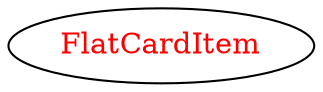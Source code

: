 digraph dependencyGraph {
 concentrate=true;
 ranksep="2.0";
 rankdir="LR"; 
 splines="ortho";
"FlatCardItem" [fontcolor="red"];
}